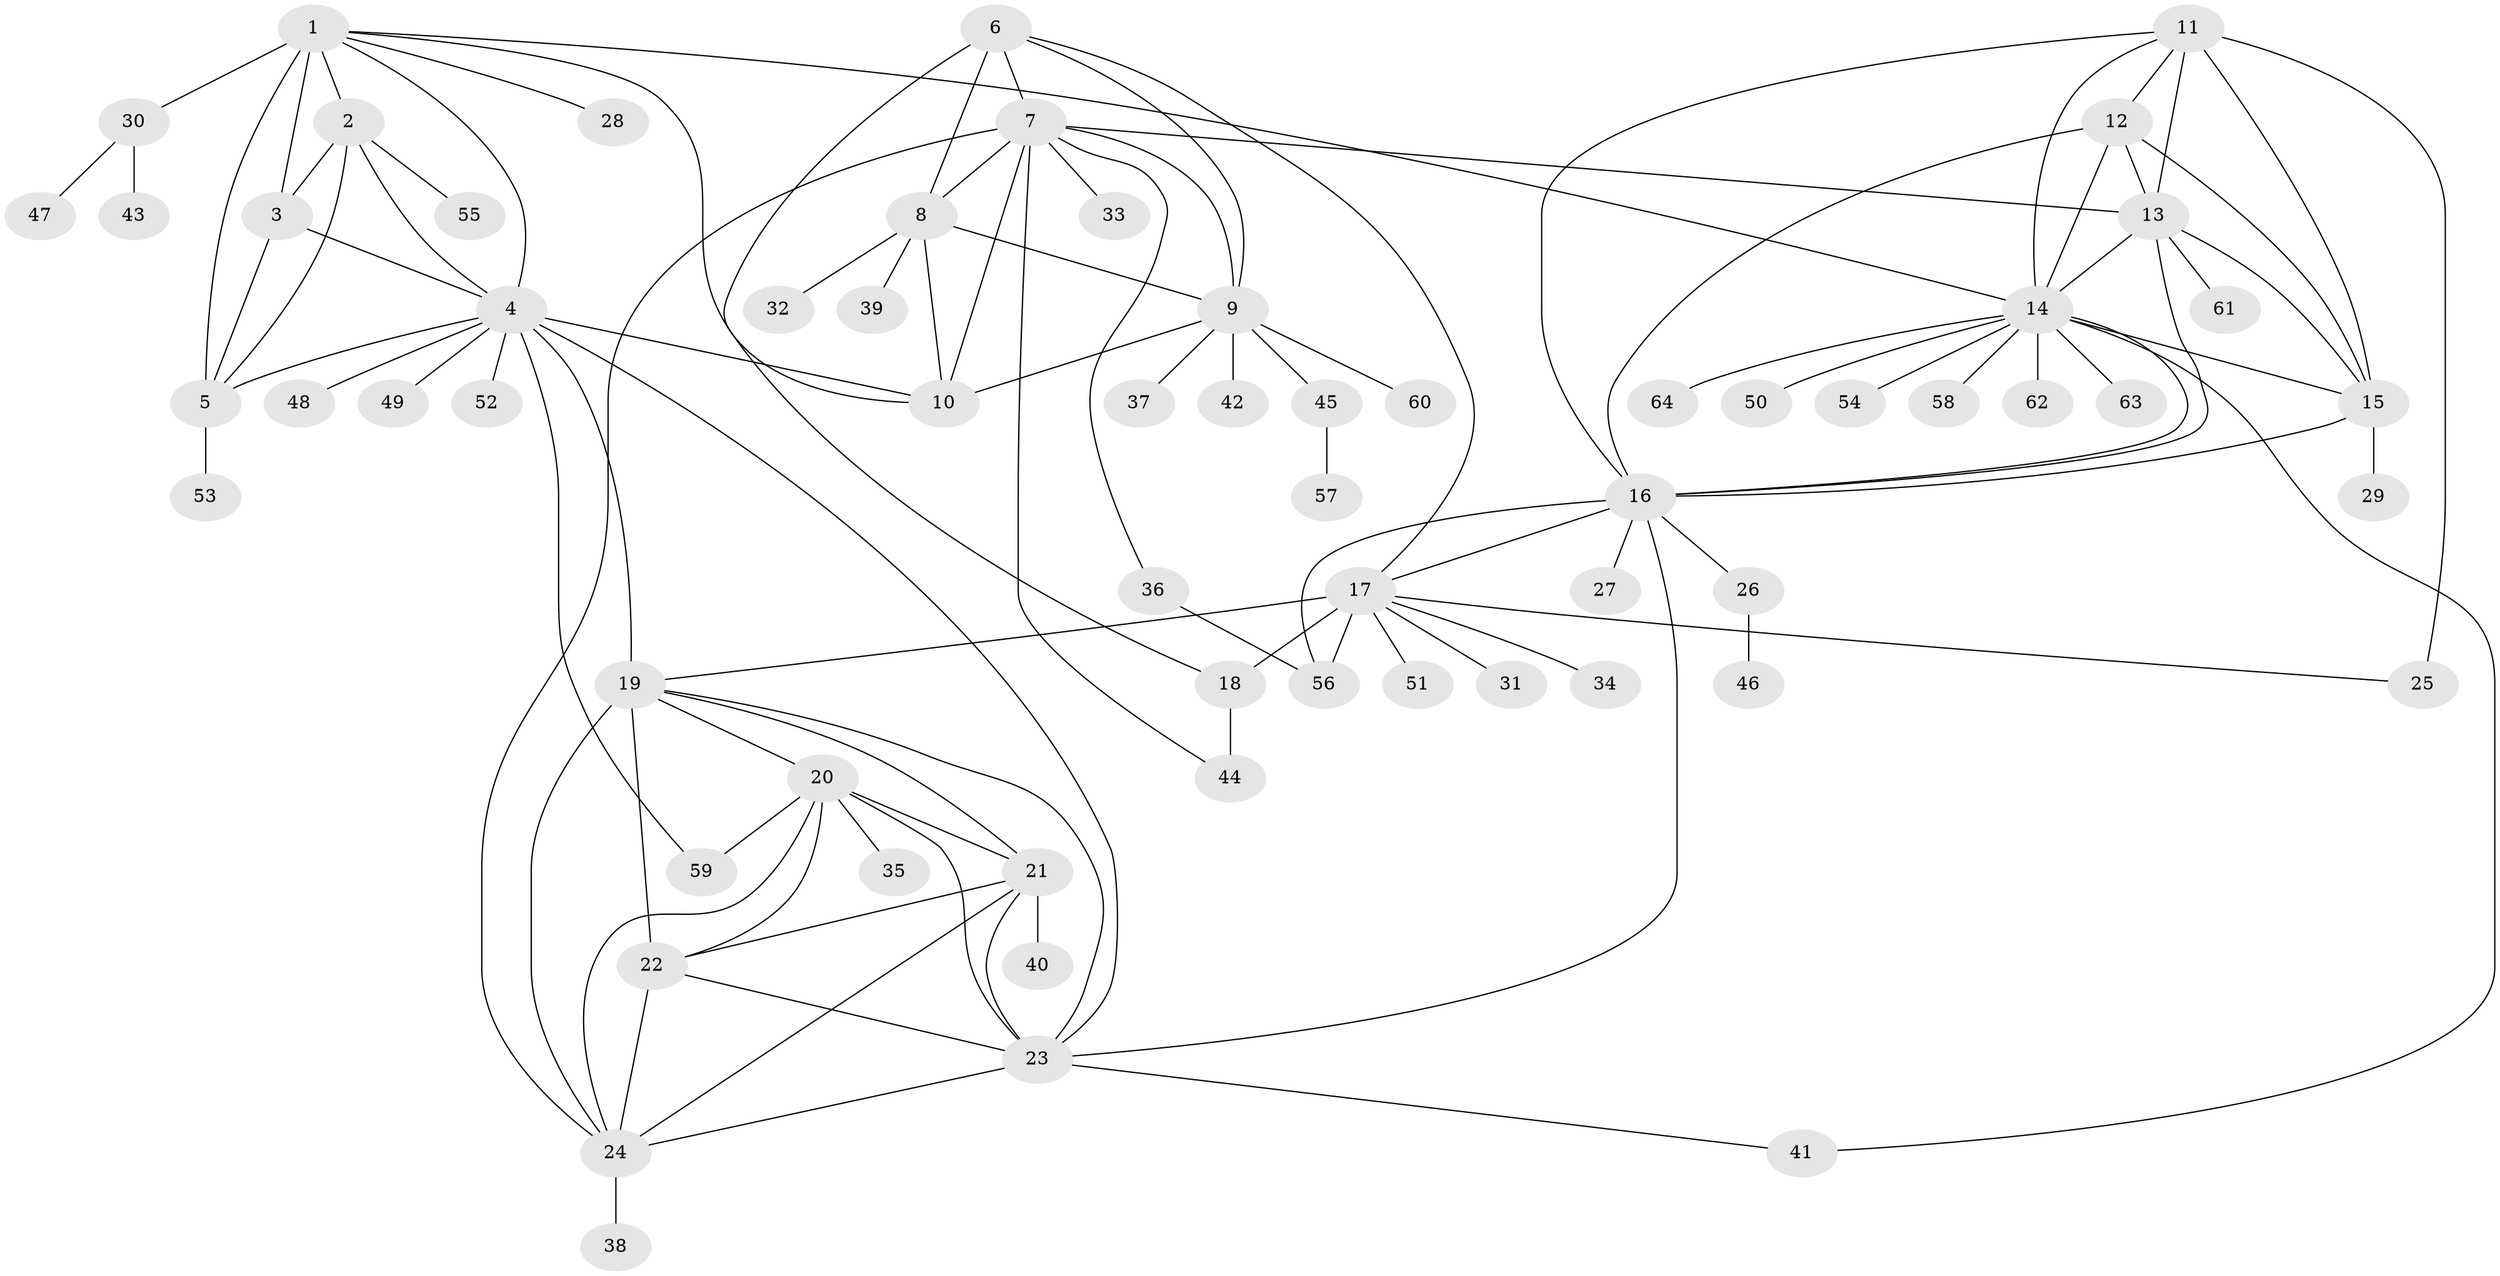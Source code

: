 // original degree distribution, {7: 0.047244094488188976, 8: 0.05511811023622047, 13: 0.015748031496062992, 9: 0.031496062992125984, 11: 0.015748031496062992, 10: 0.007874015748031496, 5: 0.007874015748031496, 6: 0.03937007874015748, 14: 0.007874015748031496, 15: 0.007874015748031496, 1: 0.5984251968503937, 3: 0.015748031496062992, 2: 0.14173228346456693, 4: 0.007874015748031496}
// Generated by graph-tools (version 1.1) at 2025/37/03/09/25 02:37:25]
// undirected, 64 vertices, 108 edges
graph export_dot {
graph [start="1"]
  node [color=gray90,style=filled];
  1;
  2;
  3;
  4;
  5;
  6;
  7;
  8;
  9;
  10;
  11;
  12;
  13;
  14;
  15;
  16;
  17;
  18;
  19;
  20;
  21;
  22;
  23;
  24;
  25;
  26;
  27;
  28;
  29;
  30;
  31;
  32;
  33;
  34;
  35;
  36;
  37;
  38;
  39;
  40;
  41;
  42;
  43;
  44;
  45;
  46;
  47;
  48;
  49;
  50;
  51;
  52;
  53;
  54;
  55;
  56;
  57;
  58;
  59;
  60;
  61;
  62;
  63;
  64;
  1 -- 2 [weight=2.0];
  1 -- 3 [weight=4.0];
  1 -- 4 [weight=2.0];
  1 -- 5 [weight=2.0];
  1 -- 14 [weight=1.0];
  1 -- 18 [weight=1.0];
  1 -- 28 [weight=1.0];
  1 -- 30 [weight=1.0];
  2 -- 3 [weight=1.0];
  2 -- 4 [weight=1.0];
  2 -- 5 [weight=1.0];
  2 -- 55 [weight=1.0];
  3 -- 4 [weight=1.0];
  3 -- 5 [weight=1.0];
  4 -- 5 [weight=1.0];
  4 -- 10 [weight=1.0];
  4 -- 19 [weight=1.0];
  4 -- 23 [weight=1.0];
  4 -- 48 [weight=1.0];
  4 -- 49 [weight=1.0];
  4 -- 52 [weight=1.0];
  4 -- 59 [weight=1.0];
  5 -- 53 [weight=3.0];
  6 -- 7 [weight=1.0];
  6 -- 8 [weight=1.0];
  6 -- 9 [weight=1.0];
  6 -- 10 [weight=2.0];
  6 -- 17 [weight=1.0];
  7 -- 8 [weight=1.0];
  7 -- 9 [weight=1.0];
  7 -- 10 [weight=2.0];
  7 -- 13 [weight=1.0];
  7 -- 24 [weight=1.0];
  7 -- 33 [weight=1.0];
  7 -- 36 [weight=1.0];
  7 -- 44 [weight=1.0];
  8 -- 9 [weight=1.0];
  8 -- 10 [weight=2.0];
  8 -- 32 [weight=1.0];
  8 -- 39 [weight=1.0];
  9 -- 10 [weight=2.0];
  9 -- 37 [weight=1.0];
  9 -- 42 [weight=1.0];
  9 -- 45 [weight=1.0];
  9 -- 60 [weight=1.0];
  11 -- 12 [weight=1.0];
  11 -- 13 [weight=1.0];
  11 -- 14 [weight=1.0];
  11 -- 15 [weight=1.0];
  11 -- 16 [weight=1.0];
  11 -- 25 [weight=2.0];
  12 -- 13 [weight=1.0];
  12 -- 14 [weight=1.0];
  12 -- 15 [weight=1.0];
  12 -- 16 [weight=1.0];
  13 -- 14 [weight=1.0];
  13 -- 15 [weight=1.0];
  13 -- 16 [weight=1.0];
  13 -- 61 [weight=1.0];
  14 -- 15 [weight=1.0];
  14 -- 16 [weight=1.0];
  14 -- 41 [weight=1.0];
  14 -- 50 [weight=1.0];
  14 -- 54 [weight=1.0];
  14 -- 58 [weight=1.0];
  14 -- 62 [weight=1.0];
  14 -- 63 [weight=1.0];
  14 -- 64 [weight=1.0];
  15 -- 16 [weight=1.0];
  15 -- 29 [weight=2.0];
  16 -- 17 [weight=1.0];
  16 -- 23 [weight=1.0];
  16 -- 26 [weight=1.0];
  16 -- 27 [weight=1.0];
  16 -- 56 [weight=1.0];
  17 -- 18 [weight=5.0];
  17 -- 19 [weight=1.0];
  17 -- 25 [weight=1.0];
  17 -- 31 [weight=1.0];
  17 -- 34 [weight=3.0];
  17 -- 51 [weight=1.0];
  17 -- 56 [weight=4.0];
  18 -- 44 [weight=2.0];
  19 -- 20 [weight=1.0];
  19 -- 21 [weight=1.0];
  19 -- 22 [weight=10.0];
  19 -- 23 [weight=1.0];
  19 -- 24 [weight=1.0];
  20 -- 21 [weight=1.0];
  20 -- 22 [weight=1.0];
  20 -- 23 [weight=1.0];
  20 -- 24 [weight=1.0];
  20 -- 35 [weight=1.0];
  20 -- 59 [weight=1.0];
  21 -- 22 [weight=1.0];
  21 -- 23 [weight=1.0];
  21 -- 24 [weight=1.0];
  21 -- 40 [weight=1.0];
  22 -- 23 [weight=1.0];
  22 -- 24 [weight=1.0];
  23 -- 24 [weight=1.0];
  23 -- 41 [weight=1.0];
  24 -- 38 [weight=2.0];
  26 -- 46 [weight=1.0];
  30 -- 43 [weight=1.0];
  30 -- 47 [weight=1.0];
  36 -- 56 [weight=1.0];
  45 -- 57 [weight=1.0];
}
